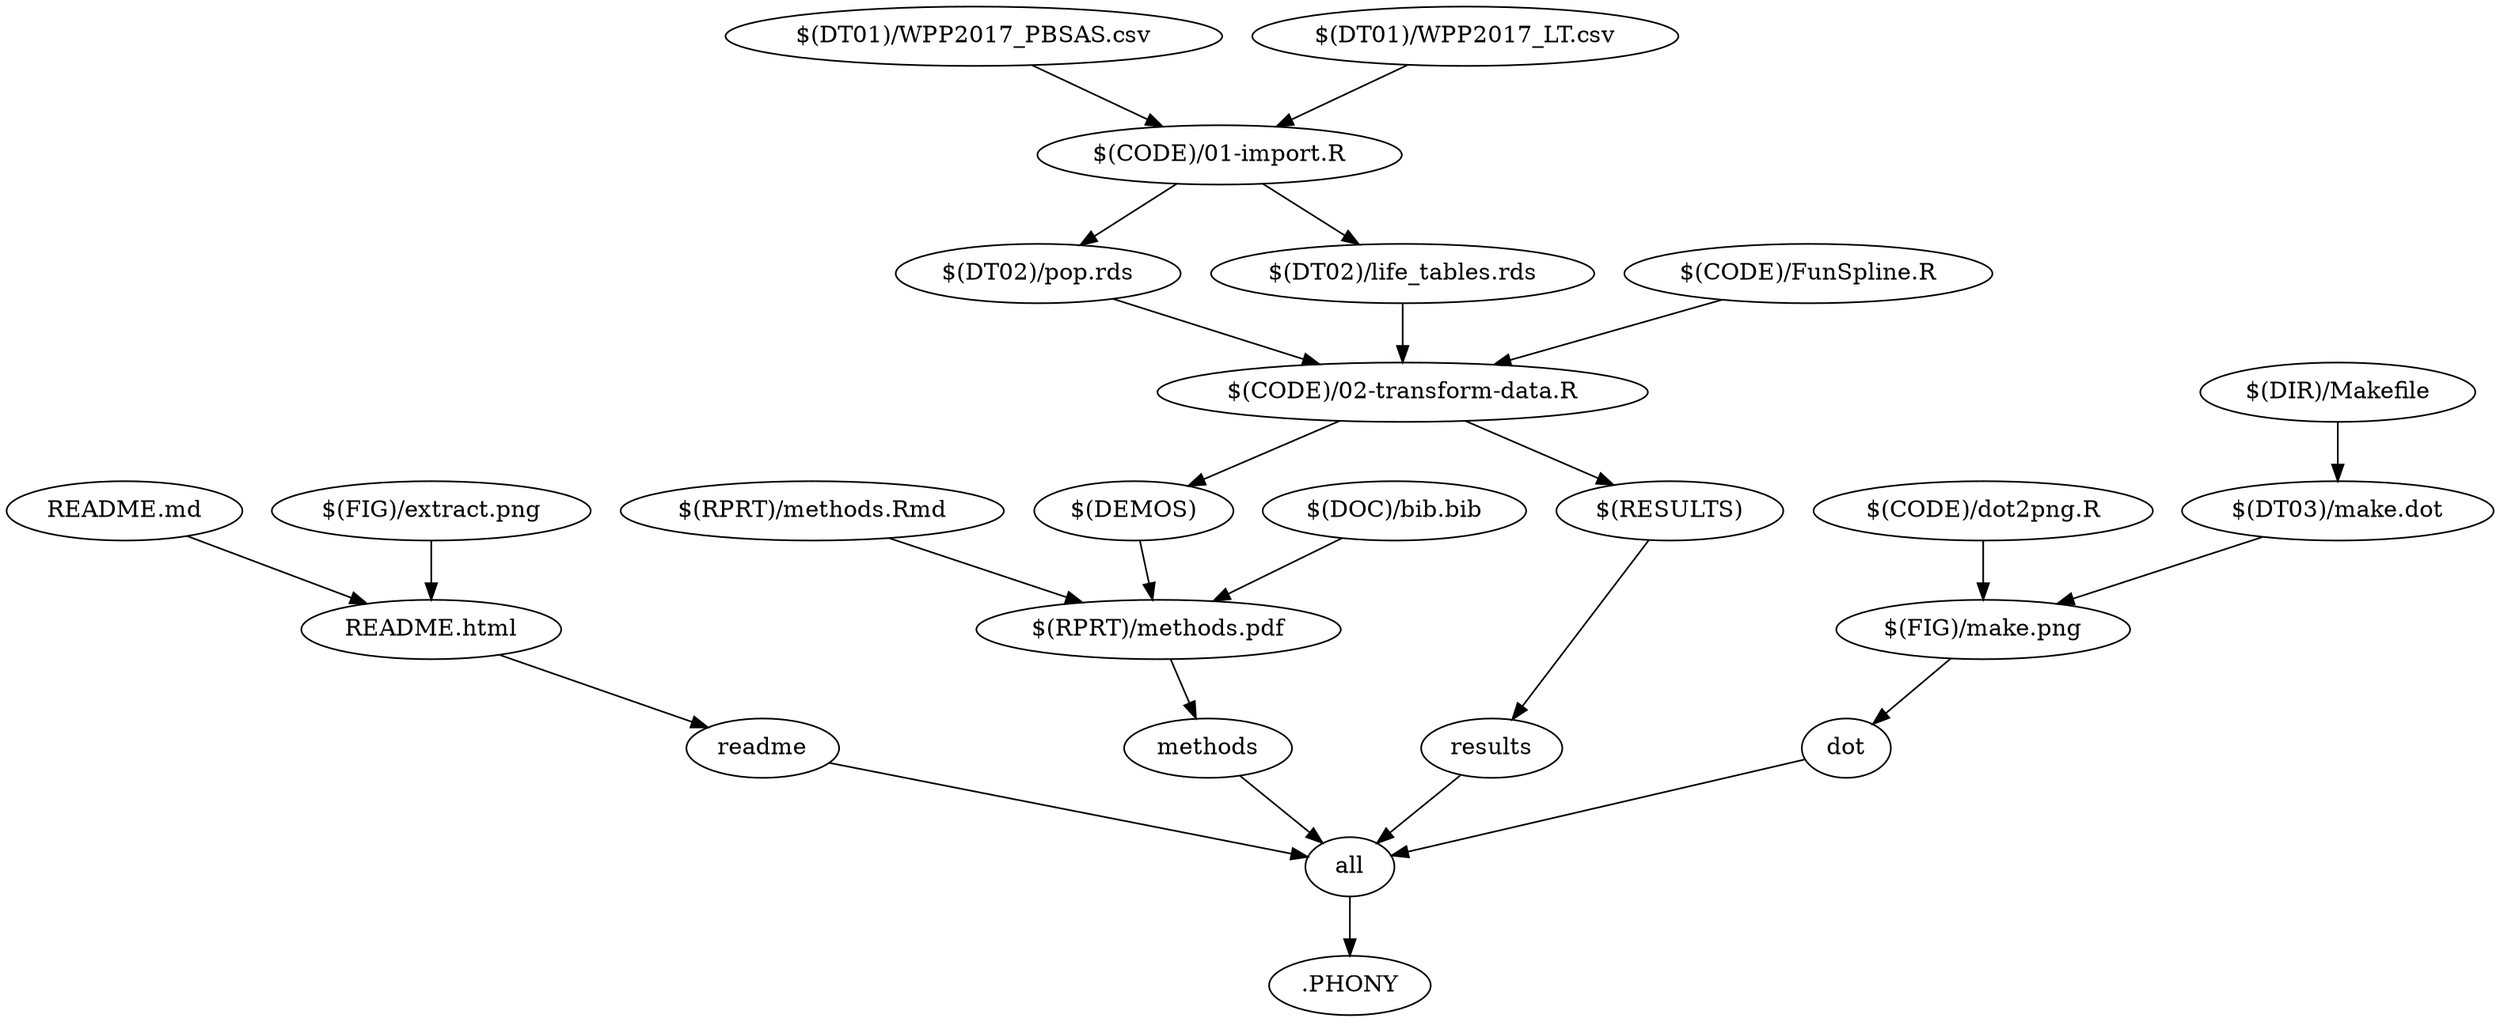 digraph G {
	rankdir="TB"
	".PHONY"
	"all" -> ".PHONY"
	"all"
	"readme" -> "all"
	"methods" -> "all"
	"dot" -> "all"
	"results" -> "all"
	"results"
	"$(RESULTS)" -> "results"
	"dot"
	"$(FIG)/make.png" -> "dot"
	"$(FIG)/make.png"
	"$(CODE)/dot2png.R" -> "$(FIG)/make.png"
	"$(DT03)/make.dot" -> "$(FIG)/make.png"
	"$(DT03)/make.dot"
	"$(DIR)/Makefile" -> "$(DT03)/make.dot"
	"readme"
	"README.html" -> "readme"
	"README.html"
	"README.md" -> "README.html"
	"$(FIG)/extract.png" -> "README.html"
	"methods"
	"$(RPRT)/methods.pdf" -> "methods"
	"$(RPRT)/methods.pdf"
	"$(RPRT)/methods.Rmd" -> "$(RPRT)/methods.pdf"
	"$(DEMOS)" -> "$(RPRT)/methods.pdf"
	"$(DOC)/bib.bib" -> "$(RPRT)/methods.pdf"
	"$(RESULTS)"
	"$(CODE)/02-transform-data.R" -> "$(RESULTS)"
	"$(DEMOS)"
	"$(CODE)/02-transform-data.R" -> "$(DEMOS)"
	"$(CODE)/02-transform-data.R"
	"$(DT02)/pop.rds" -> "$(CODE)/02-transform-data.R"
	"$(DT02)/life_tables.rds" -> "$(CODE)/02-transform-data.R"
	"$(CODE)/FunSpline.R" -> "$(CODE)/02-transform-data.R"
	"$(DT02)/pop.rds"
	"$(CODE)/01-import.R" -> "$(DT02)/pop.rds"
	"$(DT02)/life_tables.rds"
	"$(CODE)/01-import.R" -> "$(DT02)/life_tables.rds"
	"$(CODE)/01-import.R"
	"$(DT01)/WPP2017_PBSAS.csv" -> "$(CODE)/01-import.R"
	"$(DT01)/WPP2017_LT.csv" -> "$(CODE)/01-import.R"
	"$(DT01)/WPP2017_PBSAS.csv"
	"$(DT01)/WPP2017_LT.csv"
}
